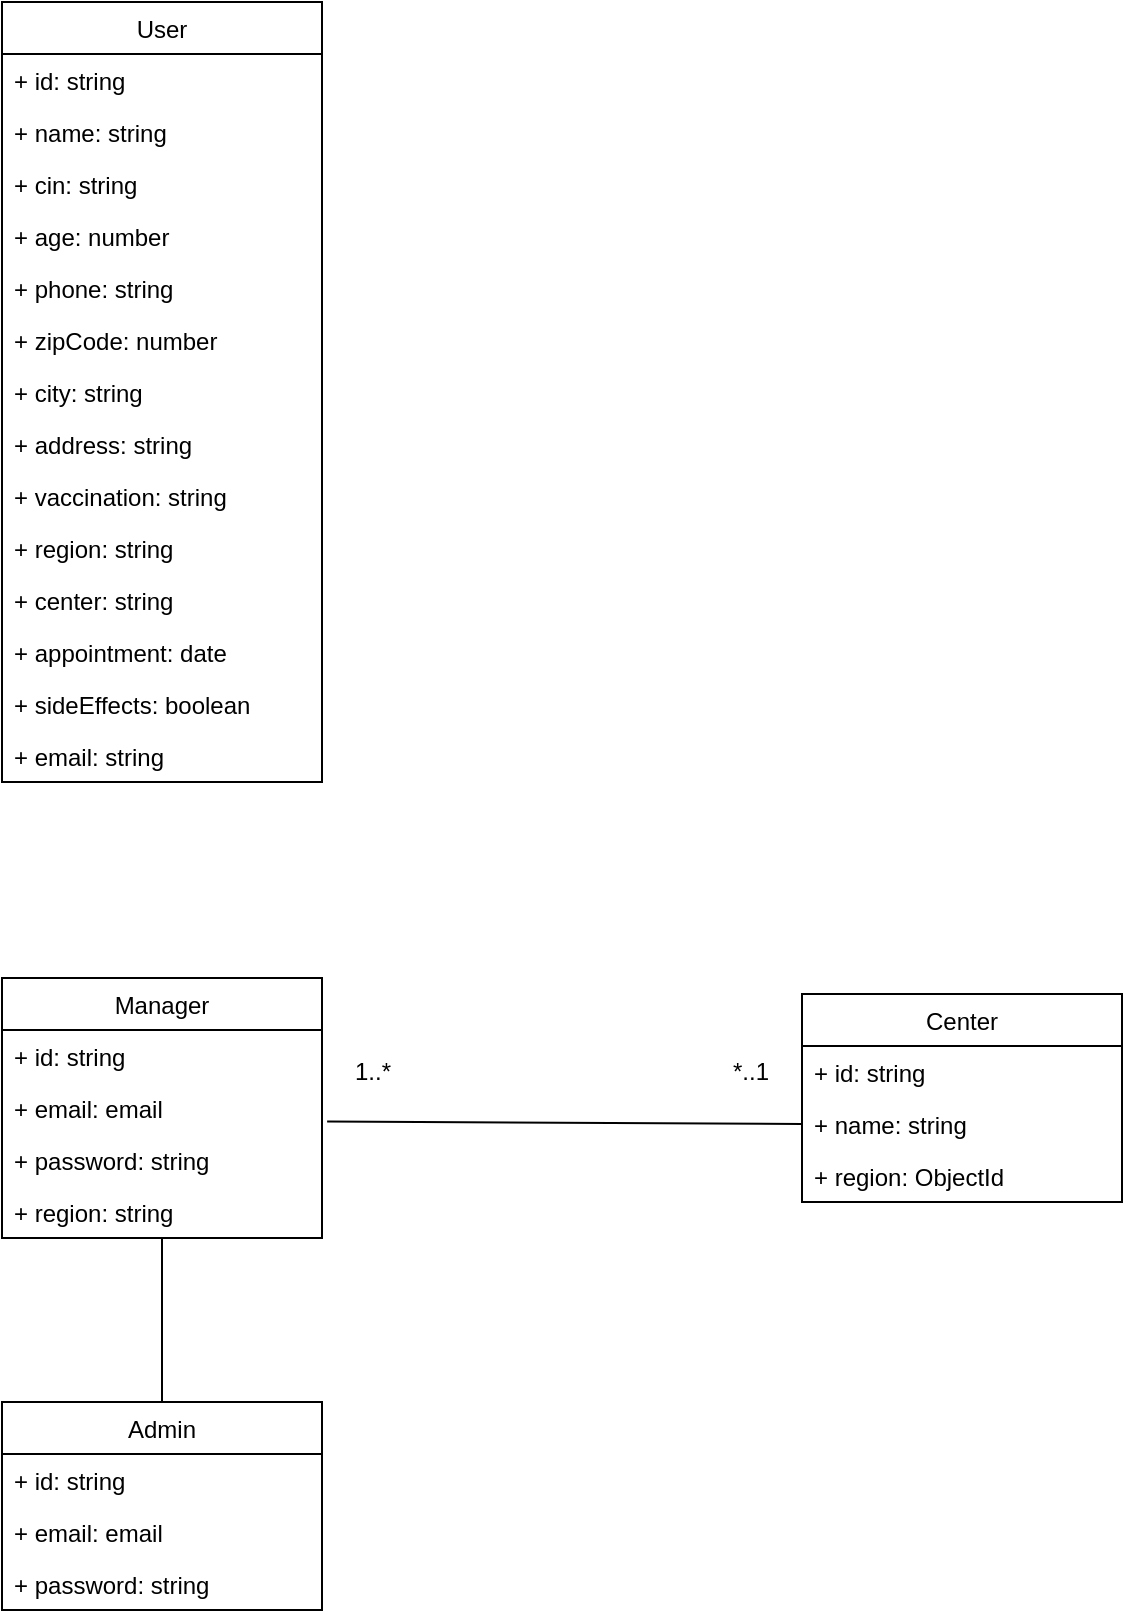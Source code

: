 <mxfile>
    <diagram name="Class" id="hltYwqrPzxvUZZbvoy9N">
        <mxGraphModel dx="1040" dy="581" grid="1" gridSize="10" guides="1" tooltips="1" connect="1" arrows="1" fold="1" page="1" pageScale="1" pageWidth="827" pageHeight="1169" background="#ffffff" math="0" shadow="0">
            <root>
                <mxCell id="Je4-ReYXjOenGjM9LSW_-0"/>
                <mxCell id="Je4-ReYXjOenGjM9LSW_-1" parent="Je4-ReYXjOenGjM9LSW_-0"/>
                <mxCell id="Je4-ReYXjOenGjM9LSW_-3" value="User" style="swimlane;fontStyle=0;childLayout=stackLayout;horizontal=1;startSize=26;fillColor=none;horizontalStack=0;resizeParent=1;resizeParentMax=0;resizeLast=0;collapsible=1;marginBottom=0;" parent="Je4-ReYXjOenGjM9LSW_-1" vertex="1">
                    <mxGeometry x="40" y="40" width="160" height="390" as="geometry"/>
                </mxCell>
                <mxCell id="Je4-ReYXjOenGjM9LSW_-4" value="+ id: string" style="text;strokeColor=none;fillColor=none;align=left;verticalAlign=top;spacingLeft=4;spacingRight=4;overflow=hidden;rotatable=0;points=[[0,0.5],[1,0.5]];portConstraint=eastwest;" parent="Je4-ReYXjOenGjM9LSW_-3" vertex="1">
                    <mxGeometry y="26" width="160" height="26" as="geometry"/>
                </mxCell>
                <mxCell id="Je4-ReYXjOenGjM9LSW_-5" value="+ name: string" style="text;strokeColor=none;fillColor=none;align=left;verticalAlign=top;spacingLeft=4;spacingRight=4;overflow=hidden;rotatable=0;points=[[0,0.5],[1,0.5]];portConstraint=eastwest;" parent="Je4-ReYXjOenGjM9LSW_-3" vertex="1">
                    <mxGeometry y="52" width="160" height="26" as="geometry"/>
                </mxCell>
                <mxCell id="Je4-ReYXjOenGjM9LSW_-6" value="+ cin: string" style="text;strokeColor=none;fillColor=none;align=left;verticalAlign=top;spacingLeft=4;spacingRight=4;overflow=hidden;rotatable=0;points=[[0,0.5],[1,0.5]];portConstraint=eastwest;" parent="Je4-ReYXjOenGjM9LSW_-3" vertex="1">
                    <mxGeometry y="78" width="160" height="26" as="geometry"/>
                </mxCell>
                <mxCell id="Je4-ReYXjOenGjM9LSW_-7" value="+ age: number" style="text;strokeColor=none;fillColor=none;align=left;verticalAlign=top;spacingLeft=4;spacingRight=4;overflow=hidden;rotatable=0;points=[[0,0.5],[1,0.5]];portConstraint=eastwest;" parent="Je4-ReYXjOenGjM9LSW_-3" vertex="1">
                    <mxGeometry y="104" width="160" height="26" as="geometry"/>
                </mxCell>
                <mxCell id="Je4-ReYXjOenGjM9LSW_-8" value="+ phone: string" style="text;strokeColor=none;fillColor=none;align=left;verticalAlign=top;spacingLeft=4;spacingRight=4;overflow=hidden;rotatable=0;points=[[0,0.5],[1,0.5]];portConstraint=eastwest;" parent="Je4-ReYXjOenGjM9LSW_-3" vertex="1">
                    <mxGeometry y="130" width="160" height="26" as="geometry"/>
                </mxCell>
                <mxCell id="Je4-ReYXjOenGjM9LSW_-9" value="+ zipCode: number" style="text;strokeColor=none;fillColor=none;align=left;verticalAlign=top;spacingLeft=4;spacingRight=4;overflow=hidden;rotatable=0;points=[[0,0.5],[1,0.5]];portConstraint=eastwest;" parent="Je4-ReYXjOenGjM9LSW_-3" vertex="1">
                    <mxGeometry y="156" width="160" height="26" as="geometry"/>
                </mxCell>
                <mxCell id="Je4-ReYXjOenGjM9LSW_-10" value="+ city: string" style="text;strokeColor=none;fillColor=none;align=left;verticalAlign=top;spacingLeft=4;spacingRight=4;overflow=hidden;rotatable=0;points=[[0,0.5],[1,0.5]];portConstraint=eastwest;" parent="Je4-ReYXjOenGjM9LSW_-3" vertex="1">
                    <mxGeometry y="182" width="160" height="26" as="geometry"/>
                </mxCell>
                <mxCell id="Je4-ReYXjOenGjM9LSW_-11" value="+ address: string" style="text;strokeColor=none;fillColor=none;align=left;verticalAlign=top;spacingLeft=4;spacingRight=4;overflow=hidden;rotatable=0;points=[[0,0.5],[1,0.5]];portConstraint=eastwest;" parent="Je4-ReYXjOenGjM9LSW_-3" vertex="1">
                    <mxGeometry y="208" width="160" height="26" as="geometry"/>
                </mxCell>
                <mxCell id="Je4-ReYXjOenGjM9LSW_-55" value="+ vaccination: string" style="text;strokeColor=none;fillColor=none;align=left;verticalAlign=top;spacingLeft=4;spacingRight=4;overflow=hidden;rotatable=0;points=[[0,0.5],[1,0.5]];portConstraint=eastwest;" parent="Je4-ReYXjOenGjM9LSW_-3" vertex="1">
                    <mxGeometry y="234" width="160" height="26" as="geometry"/>
                </mxCell>
                <mxCell id="Je4-ReYXjOenGjM9LSW_-56" value="+ region: string" style="text;strokeColor=none;fillColor=none;align=left;verticalAlign=top;spacingLeft=4;spacingRight=4;overflow=hidden;rotatable=0;points=[[0,0.5],[1,0.5]];portConstraint=eastwest;" parent="Je4-ReYXjOenGjM9LSW_-3" vertex="1">
                    <mxGeometry y="260" width="160" height="26" as="geometry"/>
                </mxCell>
                <mxCell id="Je4-ReYXjOenGjM9LSW_-57" value="+ center: string" style="text;strokeColor=none;fillColor=none;align=left;verticalAlign=top;spacingLeft=4;spacingRight=4;overflow=hidden;rotatable=0;points=[[0,0.5],[1,0.5]];portConstraint=eastwest;" parent="Je4-ReYXjOenGjM9LSW_-3" vertex="1">
                    <mxGeometry y="286" width="160" height="26" as="geometry"/>
                </mxCell>
                <mxCell id="Je4-ReYXjOenGjM9LSW_-58" value="+ appointment: date" style="text;strokeColor=none;fillColor=none;align=left;verticalAlign=top;spacingLeft=4;spacingRight=4;overflow=hidden;rotatable=0;points=[[0,0.5],[1,0.5]];portConstraint=eastwest;" parent="Je4-ReYXjOenGjM9LSW_-3" vertex="1">
                    <mxGeometry y="312" width="160" height="26" as="geometry"/>
                </mxCell>
                <mxCell id="Je4-ReYXjOenGjM9LSW_-59" value="+ sideEffects: boolean" style="text;strokeColor=none;fillColor=none;align=left;verticalAlign=top;spacingLeft=4;spacingRight=4;overflow=hidden;rotatable=0;points=[[0,0.5],[1,0.5]];portConstraint=eastwest;" parent="Je4-ReYXjOenGjM9LSW_-3" vertex="1">
                    <mxGeometry y="338" width="160" height="26" as="geometry"/>
                </mxCell>
                <mxCell id="Je4-ReYXjOenGjM9LSW_-60" value="+ email: string" style="text;strokeColor=none;fillColor=none;align=left;verticalAlign=top;spacingLeft=4;spacingRight=4;overflow=hidden;rotatable=0;points=[[0,0.5],[1,0.5]];portConstraint=eastwest;" parent="Je4-ReYXjOenGjM9LSW_-3" vertex="1">
                    <mxGeometry y="364" width="160" height="26" as="geometry"/>
                </mxCell>
                <mxCell id="Je4-ReYXjOenGjM9LSW_-34" value="Center" style="swimlane;fontStyle=0;childLayout=stackLayout;horizontal=1;startSize=26;fillColor=none;horizontalStack=0;resizeParent=1;resizeParentMax=0;resizeLast=0;collapsible=1;marginBottom=0;" parent="Je4-ReYXjOenGjM9LSW_-1" vertex="1">
                    <mxGeometry x="440" y="536" width="160" height="104" as="geometry"/>
                </mxCell>
                <mxCell id="Je4-ReYXjOenGjM9LSW_-35" value="+ id: string" style="text;strokeColor=none;fillColor=none;align=left;verticalAlign=top;spacingLeft=4;spacingRight=4;overflow=hidden;rotatable=0;points=[[0,0.5],[1,0.5]];portConstraint=eastwest;" parent="Je4-ReYXjOenGjM9LSW_-34" vertex="1">
                    <mxGeometry y="26" width="160" height="26" as="geometry"/>
                </mxCell>
                <mxCell id="Je4-ReYXjOenGjM9LSW_-36" value="+ name: string" style="text;strokeColor=none;fillColor=none;align=left;verticalAlign=top;spacingLeft=4;spacingRight=4;overflow=hidden;rotatable=0;points=[[0,0.5],[1,0.5]];portConstraint=eastwest;" parent="Je4-ReYXjOenGjM9LSW_-34" vertex="1">
                    <mxGeometry y="52" width="160" height="26" as="geometry"/>
                </mxCell>
                <mxCell id="Je4-ReYXjOenGjM9LSW_-37" value="+ region: ObjectId" style="text;strokeColor=none;fillColor=none;align=left;verticalAlign=top;spacingLeft=4;spacingRight=4;overflow=hidden;rotatable=0;points=[[0,0.5],[1,0.5]];portConstraint=eastwest;" parent="Je4-ReYXjOenGjM9LSW_-34" vertex="1">
                    <mxGeometry y="78" width="160" height="26" as="geometry"/>
                </mxCell>
                <mxCell id="Je4-ReYXjOenGjM9LSW_-39" style="edgeStyle=none;html=1;entryX=0;entryY=0.5;entryDx=0;entryDy=0;endArrow=none;endFill=0;exitX=1.016;exitY=-0.24;exitDx=0;exitDy=0;exitPerimeter=0;" parent="Je4-ReYXjOenGjM9LSW_-1" source="Je4-ReYXjOenGjM9LSW_-51" target="Je4-ReYXjOenGjM9LSW_-36" edge="1">
                    <mxGeometry relative="1" as="geometry">
                        <mxPoint x="598.56" y="161.536" as="targetPoint"/>
                        <Array as="points"/>
                    </mxGeometry>
                </mxCell>
                <mxCell id="Je4-ReYXjOenGjM9LSW_-40" value="*..1" style="text;html=1;align=center;verticalAlign=middle;resizable=0;points=[];autosize=1;strokeColor=none;fillColor=none;" parent="Je4-ReYXjOenGjM9LSW_-1" vertex="1">
                    <mxGeometry x="399" y="565" width="30" height="20" as="geometry"/>
                </mxCell>
                <mxCell id="Je4-ReYXjOenGjM9LSW_-41" value="1..*" style="text;html=1;align=center;verticalAlign=middle;resizable=0;points=[];autosize=1;strokeColor=none;fillColor=none;" parent="Je4-ReYXjOenGjM9LSW_-1" vertex="1">
                    <mxGeometry x="210" y="565" width="30" height="20" as="geometry"/>
                </mxCell>
                <mxCell id="Je4-ReYXjOenGjM9LSW_-46" value="Manager" style="swimlane;fontStyle=0;childLayout=stackLayout;horizontal=1;startSize=26;fillColor=none;horizontalStack=0;resizeParent=1;resizeParentMax=0;resizeLast=0;collapsible=1;marginBottom=0;" parent="Je4-ReYXjOenGjM9LSW_-1" vertex="1">
                    <mxGeometry x="40" y="528" width="160" height="130" as="geometry"/>
                </mxCell>
                <mxCell id="Je4-ReYXjOenGjM9LSW_-47" value="+ id: string" style="text;strokeColor=none;fillColor=none;align=left;verticalAlign=top;spacingLeft=4;spacingRight=4;overflow=hidden;rotatable=0;points=[[0,0.5],[1,0.5]];portConstraint=eastwest;" parent="Je4-ReYXjOenGjM9LSW_-46" vertex="1">
                    <mxGeometry y="26" width="160" height="26" as="geometry"/>
                </mxCell>
                <mxCell id="Je4-ReYXjOenGjM9LSW_-50" value="+ email: email" style="text;strokeColor=none;fillColor=none;align=left;verticalAlign=top;spacingLeft=4;spacingRight=4;overflow=hidden;rotatable=0;points=[[0,0.5],[1,0.5]];portConstraint=eastwest;" parent="Je4-ReYXjOenGjM9LSW_-46" vertex="1">
                    <mxGeometry y="52" width="160" height="26" as="geometry"/>
                </mxCell>
                <mxCell id="Je4-ReYXjOenGjM9LSW_-51" value="+ password: string" style="text;strokeColor=none;fillColor=none;align=left;verticalAlign=top;spacingLeft=4;spacingRight=4;overflow=hidden;rotatable=0;points=[[0,0.5],[1,0.5]];portConstraint=eastwest;" parent="Je4-ReYXjOenGjM9LSW_-46" vertex="1">
                    <mxGeometry y="78" width="160" height="26" as="geometry"/>
                </mxCell>
                <mxCell id="Je4-ReYXjOenGjM9LSW_-52" value="+ region: string" style="text;strokeColor=none;fillColor=none;align=left;verticalAlign=top;spacingLeft=4;spacingRight=4;overflow=hidden;rotatable=0;points=[[0,0.5],[1,0.5]];portConstraint=eastwest;" parent="Je4-ReYXjOenGjM9LSW_-46" vertex="1">
                    <mxGeometry y="104" width="160" height="26" as="geometry"/>
                </mxCell>
                <mxCell id="mbBpHzZWobPo72GrB3_Z-0" style="edgeStyle=none;html=1;entryX=0.5;entryY=0.981;entryDx=0;entryDy=0;entryPerimeter=0;endArrow=none;endFill=0;" parent="Je4-ReYXjOenGjM9LSW_-1" source="Je4-ReYXjOenGjM9LSW_-61" target="Je4-ReYXjOenGjM9LSW_-52" edge="1">
                    <mxGeometry relative="1" as="geometry"/>
                </mxCell>
                <mxCell id="Je4-ReYXjOenGjM9LSW_-61" value="Admin" style="swimlane;fontStyle=0;childLayout=stackLayout;horizontal=1;startSize=26;fillColor=none;horizontalStack=0;resizeParent=1;resizeParentMax=0;resizeLast=0;collapsible=1;marginBottom=0;" parent="Je4-ReYXjOenGjM9LSW_-1" vertex="1">
                    <mxGeometry x="40" y="740" width="160" height="104" as="geometry"/>
                </mxCell>
                <mxCell id="Je4-ReYXjOenGjM9LSW_-62" value="+ id: string" style="text;strokeColor=none;fillColor=none;align=left;verticalAlign=top;spacingLeft=4;spacingRight=4;overflow=hidden;rotatable=0;points=[[0,0.5],[1,0.5]];portConstraint=eastwest;" parent="Je4-ReYXjOenGjM9LSW_-61" vertex="1">
                    <mxGeometry y="26" width="160" height="26" as="geometry"/>
                </mxCell>
                <mxCell id="Je4-ReYXjOenGjM9LSW_-63" value="+ email: email" style="text;strokeColor=none;fillColor=none;align=left;verticalAlign=top;spacingLeft=4;spacingRight=4;overflow=hidden;rotatable=0;points=[[0,0.5],[1,0.5]];portConstraint=eastwest;" parent="Je4-ReYXjOenGjM9LSW_-61" vertex="1">
                    <mxGeometry y="52" width="160" height="26" as="geometry"/>
                </mxCell>
                <mxCell id="Je4-ReYXjOenGjM9LSW_-64" value="+ password: string" style="text;strokeColor=none;fillColor=none;align=left;verticalAlign=top;spacingLeft=4;spacingRight=4;overflow=hidden;rotatable=0;points=[[0,0.5],[1,0.5]];portConstraint=eastwest;" parent="Je4-ReYXjOenGjM9LSW_-61" vertex="1">
                    <mxGeometry y="78" width="160" height="26" as="geometry"/>
                </mxCell>
            </root>
        </mxGraphModel>
    </diagram>
    <diagram id="N9rBPqY2RjM6zucBbA17" name="Use Case">
        <mxGraphModel dx="1040" dy="581" grid="1" gridSize="10" guides="1" tooltips="1" connect="1" arrows="1" fold="1" page="1" pageScale="1" pageWidth="827" pageHeight="1169" background="#ffffff" math="0" shadow="0">
            <root>
                <mxCell id="Mt3Vj4nCImg9GtHoOcer-0"/>
                <mxCell id="Mt3Vj4nCImg9GtHoOcer-1" parent="Mt3Vj4nCImg9GtHoOcer-0"/>
                <mxCell id="mWFIH7FpVcuFvGHkrPF5-0" value="Vaccination Campaign" style="shape=umlFrame;whiteSpace=wrap;html=1;width=240;height=30;" parent="Mt3Vj4nCImg9GtHoOcer-1" vertex="1">
                    <mxGeometry x="80" y="40" width="680" height="1090" as="geometry"/>
                </mxCell>
                <mxCell id="Q4XYGkxrkAq5FaqU1J6R-4" style="edgeStyle=none;html=1;exitX=0.5;exitY=0.5;exitDx=0;exitDy=0;exitPerimeter=0;entryX=0;entryY=0.5;entryDx=0;entryDy=0;endArrow=none;endFill=0;" edge="1" parent="Mt3Vj4nCImg9GtHoOcer-1" source="mWFIH7FpVcuFvGHkrPF5-1" target="Q4XYGkxrkAq5FaqU1J6R-2">
                    <mxGeometry relative="1" as="geometry"/>
                </mxCell>
                <mxCell id="mWFIH7FpVcuFvGHkrPF5-1" value="User" style="shape=umlActor;verticalLabelPosition=bottom;verticalAlign=top;html=1;" parent="Mt3Vj4nCImg9GtHoOcer-1" vertex="1">
                    <mxGeometry x="20" y="180" width="30" height="60" as="geometry"/>
                </mxCell>
                <mxCell id="mWFIH7FpVcuFvGHkrPF5-7" style="edgeStyle=none;html=1;entryX=0.5;entryY=0.5;entryDx=0;entryDy=0;entryPerimeter=0;startArrow=none;startFill=0;endArrow=none;endFill=0;startSize=24;exitX=0;exitY=0.5;exitDx=0;exitDy=0;" parent="Mt3Vj4nCImg9GtHoOcer-1" source="mWFIH7FpVcuFvGHkrPF5-10" target="mWFIH7FpVcuFvGHkrPF5-1" edge="1">
                    <mxGeometry relative="1" as="geometry"/>
                </mxCell>
                <mxCell id="mWFIH7FpVcuFvGHkrPF5-10" value="Register" style="ellipse;whiteSpace=wrap;html=1;" parent="Mt3Vj4nCImg9GtHoOcer-1" vertex="1">
                    <mxGeometry x="370" y="120" width="140" height="70" as="geometry"/>
                </mxCell>
                <mxCell id="Q4XYGkxrkAq5FaqU1J6R-2" value="Report side effects" style="ellipse;whiteSpace=wrap;html=1;" vertex="1" parent="Mt3Vj4nCImg9GtHoOcer-1">
                    <mxGeometry x="370" y="240" width="140" height="70" as="geometry"/>
                </mxCell>
                <mxCell id="Q4XYGkxrkAq5FaqU1J6R-26" style="edgeStyle=none;html=1;exitX=0.5;exitY=0.5;exitDx=0;exitDy=0;exitPerimeter=0;entryX=1;entryY=0.5;entryDx=0;entryDy=0;endArrow=none;endFill=0;" edge="1" parent="Mt3Vj4nCImg9GtHoOcer-1" source="Q4XYGkxrkAq5FaqU1J6R-5" target="Q4XYGkxrkAq5FaqU1J6R-8">
                    <mxGeometry relative="1" as="geometry"/>
                </mxCell>
                <mxCell id="Q4XYGkxrkAq5FaqU1J6R-27" style="edgeStyle=none;html=1;exitX=0.5;exitY=0.5;exitDx=0;exitDy=0;exitPerimeter=0;entryX=1;entryY=0.5;entryDx=0;entryDy=0;endArrow=none;endFill=0;" edge="1" parent="Mt3Vj4nCImg9GtHoOcer-1" source="Q4XYGkxrkAq5FaqU1J6R-5" target="Q4XYGkxrkAq5FaqU1J6R-7">
                    <mxGeometry relative="1" as="geometry"/>
                </mxCell>
                <mxCell id="Q4XYGkxrkAq5FaqU1J6R-28" style="edgeStyle=none;html=1;exitX=0.5;exitY=0.5;exitDx=0;exitDy=0;exitPerimeter=0;entryX=1;entryY=0.5;entryDx=0;entryDy=0;endArrow=none;endFill=0;" edge="1" parent="Mt3Vj4nCImg9GtHoOcer-1" source="Q4XYGkxrkAq5FaqU1J6R-5" target="Q4XYGkxrkAq5FaqU1J6R-6">
                    <mxGeometry relative="1" as="geometry"/>
                </mxCell>
                <mxCell id="Q4XYGkxrkAq5FaqU1J6R-5" value="Manager" style="shape=umlActor;verticalLabelPosition=bottom;verticalAlign=top;html=1;" vertex="1" parent="Mt3Vj4nCImg9GtHoOcer-1">
                    <mxGeometry x="780" y="650" width="30" height="60" as="geometry"/>
                </mxCell>
                <mxCell id="Q4XYGkxrkAq5FaqU1J6R-6" value="Create centers" style="ellipse;whiteSpace=wrap;html=1;" vertex="1" parent="Mt3Vj4nCImg9GtHoOcer-1">
                    <mxGeometry x="510" y="850" width="140" height="70" as="geometry"/>
                </mxCell>
                <mxCell id="Q4XYGkxrkAq5FaqU1J6R-7" value="View region statistics" style="ellipse;whiteSpace=wrap;html=1;" vertex="1" parent="Mt3Vj4nCImg9GtHoOcer-1">
                    <mxGeometry x="580" y="700" width="140" height="70" as="geometry"/>
                </mxCell>
                <mxCell id="Q4XYGkxrkAq5FaqU1J6R-8" value="Check users status" style="ellipse;whiteSpace=wrap;html=1;" vertex="1" parent="Mt3Vj4nCImg9GtHoOcer-1">
                    <mxGeometry x="600" y="580" width="140" height="70" as="geometry"/>
                </mxCell>
                <mxCell id="Q4XYGkxrkAq5FaqU1J6R-21" style="edgeStyle=none;html=1;exitX=0.5;exitY=0.5;exitDx=0;exitDy=0;exitPerimeter=0;entryX=0;entryY=0.5;entryDx=0;entryDy=0;endArrow=none;endFill=0;" edge="1" parent="Mt3Vj4nCImg9GtHoOcer-1" source="Q4XYGkxrkAq5FaqU1J6R-9" target="Q4XYGkxrkAq5FaqU1J6R-11">
                    <mxGeometry relative="1" as="geometry"/>
                </mxCell>
                <mxCell id="Q4XYGkxrkAq5FaqU1J6R-22" style="edgeStyle=none;html=1;exitX=0.5;exitY=0.5;exitDx=0;exitDy=0;exitPerimeter=0;entryX=0;entryY=0.5;entryDx=0;entryDy=0;endArrow=none;endFill=0;" edge="1" parent="Mt3Vj4nCImg9GtHoOcer-1" source="Q4XYGkxrkAq5FaqU1J6R-9" target="Q4XYGkxrkAq5FaqU1J6R-10">
                    <mxGeometry relative="1" as="geometry"/>
                </mxCell>
                <mxCell id="Q4XYGkxrkAq5FaqU1J6R-9" value="Admin" style="shape=umlActor;verticalLabelPosition=bottom;verticalAlign=top;html=1;" vertex="1" parent="Mt3Vj4nCImg9GtHoOcer-1">
                    <mxGeometry x="20" y="660" width="30" height="60" as="geometry"/>
                </mxCell>
                <mxCell id="Q4XYGkxrkAq5FaqU1J6R-10" value="View all statistics" style="ellipse;whiteSpace=wrap;html=1;" vertex="1" parent="Mt3Vj4nCImg9GtHoOcer-1">
                    <mxGeometry x="200" y="840" width="140" height="70" as="geometry"/>
                </mxCell>
                <mxCell id="Q4XYGkxrkAq5FaqU1J6R-11" value="Create managers" style="ellipse;whiteSpace=wrap;html=1;" vertex="1" parent="Mt3Vj4nCImg9GtHoOcer-1">
                    <mxGeometry x="140" y="680" width="140" height="70" as="geometry"/>
                </mxCell>
                <mxCell id="Q4XYGkxrkAq5FaqU1J6R-12" value="Authentication" style="ellipse;whiteSpace=wrap;html=1;" vertex="1" parent="Mt3Vj4nCImg9GtHoOcer-1">
                    <mxGeometry x="370" y="540" width="140" height="70" as="geometry"/>
                </mxCell>
                <mxCell id="Q4XYGkxrkAq5FaqU1J6R-13" value="Verification" style="ellipse;whiteSpace=wrap;html=1;" vertex="1" parent="Mt3Vj4nCImg9GtHoOcer-1">
                    <mxGeometry x="160" y="380" width="140" height="70" as="geometry"/>
                </mxCell>
                <mxCell id="Q4XYGkxrkAq5FaqU1J6R-14" value="Error" style="ellipse;whiteSpace=wrap;html=1;" vertex="1" parent="Mt3Vj4nCImg9GtHoOcer-1">
                    <mxGeometry x="540" y="380" width="140" height="70" as="geometry"/>
                </mxCell>
                <mxCell id="Q4XYGkxrkAq5FaqU1J6R-15" value="&amp;lt;&amp;lt;extend&amp;gt;&amp;gt;" style="html=1;verticalAlign=bottom;labelBackgroundColor=none;endArrow=open;endFill=0;dashed=1;startSize=24;exitX=0.5;exitY=1;exitDx=0;exitDy=0;entryX=0.5;entryY=0;entryDx=0;entryDy=0;" edge="1" parent="Mt3Vj4nCImg9GtHoOcer-1" source="Q4XYGkxrkAq5FaqU1J6R-14" target="Q4XYGkxrkAq5FaqU1J6R-12">
                    <mxGeometry width="160" relative="1" as="geometry">
                        <mxPoint x="220" y="460" as="sourcePoint"/>
                        <mxPoint x="380" y="460" as="targetPoint"/>
                    </mxGeometry>
                </mxCell>
                <mxCell id="Q4XYGkxrkAq5FaqU1J6R-16" value="&amp;lt;&amp;lt;include&amp;gt;&amp;gt;" style="html=1;verticalAlign=bottom;labelBackgroundColor=none;endArrow=none;endFill=0;dashed=1;startSize=6;exitX=0.5;exitY=1;exitDx=0;exitDy=0;entryX=0.5;entryY=0;entryDx=0;entryDy=0;startArrow=open;startFill=0;" edge="1" parent="Mt3Vj4nCImg9GtHoOcer-1" source="Q4XYGkxrkAq5FaqU1J6R-13" target="Q4XYGkxrkAq5FaqU1J6R-12">
                    <mxGeometry width="160" relative="1" as="geometry">
                        <mxPoint x="220" y="460" as="sourcePoint"/>
                        <mxPoint x="380" y="460" as="targetPoint"/>
                    </mxGeometry>
                </mxCell>
                <mxCell id="Q4XYGkxrkAq5FaqU1J6R-19" value="&amp;lt;&amp;lt;include&amp;gt;&amp;gt;" style="html=1;verticalAlign=bottom;labelBackgroundColor=none;endArrow=none;endFill=0;dashed=1;startSize=6;exitX=0;exitY=0.5;exitDx=0;exitDy=0;entryX=0.5;entryY=0;entryDx=0;entryDy=0;startArrow=open;startFill=0;" edge="1" parent="Mt3Vj4nCImg9GtHoOcer-1" source="Q4XYGkxrkAq5FaqU1J6R-12" target="Q4XYGkxrkAq5FaqU1J6R-11">
                    <mxGeometry width="160" relative="1" as="geometry">
                        <mxPoint x="150" y="600" as="sourcePoint"/>
                        <mxPoint x="360" y="690" as="targetPoint"/>
                    </mxGeometry>
                </mxCell>
                <mxCell id="Q4XYGkxrkAq5FaqU1J6R-20" value="&amp;lt;&amp;lt;include&amp;gt;&amp;gt;" style="html=1;verticalAlign=bottom;labelBackgroundColor=none;endArrow=none;endFill=0;dashed=1;startSize=6;entryX=0.5;entryY=0;entryDx=0;entryDy=0;startArrow=open;startFill=0;" edge="1" parent="Mt3Vj4nCImg9GtHoOcer-1" target="Q4XYGkxrkAq5FaqU1J6R-10">
                    <mxGeometry width="160" relative="1" as="geometry">
                        <mxPoint x="370" y="580" as="sourcePoint"/>
                        <mxPoint x="270" y="785" as="targetPoint"/>
                    </mxGeometry>
                </mxCell>
                <mxCell id="Q4XYGkxrkAq5FaqU1J6R-23" value="&amp;lt;&amp;lt;include&amp;gt;&amp;gt;" style="html=1;verticalAlign=bottom;labelBackgroundColor=none;endArrow=none;endFill=0;dashed=1;startSize=6;entryX=0.5;entryY=0;entryDx=0;entryDy=0;startArrow=open;startFill=0;exitX=1;exitY=0.5;exitDx=0;exitDy=0;" edge="1" parent="Mt3Vj4nCImg9GtHoOcer-1" source="Q4XYGkxrkAq5FaqU1J6R-12" target="Q4XYGkxrkAq5FaqU1J6R-8">
                    <mxGeometry width="160" relative="1" as="geometry">
                        <mxPoint x="490" y="640" as="sourcePoint"/>
                        <mxPoint x="390" y="900" as="targetPoint"/>
                    </mxGeometry>
                </mxCell>
                <mxCell id="Q4XYGkxrkAq5FaqU1J6R-24" value="&amp;lt;&amp;lt;include&amp;gt;&amp;gt;" style="html=1;verticalAlign=bottom;labelBackgroundColor=none;endArrow=none;endFill=0;dashed=1;startSize=6;entryX=0.5;entryY=0;entryDx=0;entryDy=0;startArrow=open;startFill=0;exitX=1;exitY=0.5;exitDx=0;exitDy=0;" edge="1" parent="Mt3Vj4nCImg9GtHoOcer-1" source="Q4XYGkxrkAq5FaqU1J6R-12" target="Q4XYGkxrkAq5FaqU1J6R-7">
                    <mxGeometry width="160" relative="1" as="geometry">
                        <mxPoint x="414" y="680" as="sourcePoint"/>
                        <mxPoint x="514" y="785" as="targetPoint"/>
                    </mxGeometry>
                </mxCell>
                <mxCell id="Q4XYGkxrkAq5FaqU1J6R-25" value="&amp;lt;&amp;lt;include&amp;gt;&amp;gt;" style="html=1;verticalAlign=bottom;labelBackgroundColor=none;endArrow=none;endFill=0;dashed=1;startSize=6;entryX=0.5;entryY=0;entryDx=0;entryDy=0;startArrow=open;startFill=0;" edge="1" parent="Mt3Vj4nCImg9GtHoOcer-1" target="Q4XYGkxrkAq5FaqU1J6R-6">
                    <mxGeometry width="160" relative="1" as="geometry">
                        <mxPoint x="510" y="580" as="sourcePoint"/>
                        <mxPoint x="560" y="792.5" as="targetPoint"/>
                    </mxGeometry>
                </mxCell>
            </root>
        </mxGraphModel>
    </diagram>
    <diagram id="7Mymjm3pnBCrwrJU56AU" name="Deploiement">
        <mxGraphModel dx="990" dy="553" grid="1" gridSize="10" guides="1" tooltips="1" connect="1" arrows="1" fold="1" page="1" pageScale="1" pageWidth="827" pageHeight="1169" background="#ffffff" math="0" shadow="0">
            <root>
                <mxCell id="qZOO9Gd-SAxHM6C3LeqT-0"/>
                <mxCell id="qZOO9Gd-SAxHM6C3LeqT-1" parent="qZOO9Gd-SAxHM6C3LeqT-0"/>
                <mxCell id="OI812oYF-2XfqzLMmUWD-0" value="Database server" style="verticalAlign=top;align=left;spacingTop=8;spacingLeft=2;spacingRight=12;shape=cube;size=10;direction=south;fontStyle=4;html=1;" vertex="1" parent="qZOO9Gd-SAxHM6C3LeqT-1">
                    <mxGeometry x="80" y="60" width="220" height="230" as="geometry"/>
                </mxCell>
                <mxCell id="OI812oYF-2XfqzLMmUWD-12" style="edgeStyle=none;html=1;exitX=0;exitY=0;exitDx=0;exitDy=105;exitPerimeter=0;entryX=1;entryY=0.477;entryDx=0;entryDy=0;entryPerimeter=0;endArrow=none;endFill=0;" edge="1" parent="qZOO9Gd-SAxHM6C3LeqT-1" source="OI812oYF-2XfqzLMmUWD-1" target="OI812oYF-2XfqzLMmUWD-0">
                    <mxGeometry relative="1" as="geometry"/>
                </mxCell>
                <mxCell id="OI812oYF-2XfqzLMmUWD-1" value="Backend server" style="verticalAlign=top;align=left;spacingTop=8;spacingLeft=2;spacingRight=12;shape=cube;size=10;direction=south;fontStyle=4;html=1;" vertex="1" parent="qZOO9Gd-SAxHM6C3LeqT-1">
                    <mxGeometry x="80" y="360" width="220" height="230" as="geometry"/>
                </mxCell>
                <mxCell id="OI812oYF-2XfqzLMmUWD-10" style="edgeStyle=none;html=1;entryX=0.009;entryY=0.509;entryDx=0;entryDy=0;entryPerimeter=0;endArrow=none;endFill=0;" edge="1" parent="qZOO9Gd-SAxHM6C3LeqT-1" source="OI812oYF-2XfqzLMmUWD-2" target="OI812oYF-2XfqzLMmUWD-4">
                    <mxGeometry relative="1" as="geometry"/>
                </mxCell>
                <mxCell id="OI812oYF-2XfqzLMmUWD-2" value="Client" style="verticalAlign=top;align=left;spacingTop=8;spacingLeft=2;spacingRight=12;shape=cube;size=10;direction=south;fontStyle=4;html=1;" vertex="1" parent="qZOO9Gd-SAxHM6C3LeqT-1">
                    <mxGeometry x="540" y="50" width="220" height="230" as="geometry"/>
                </mxCell>
                <mxCell id="OI812oYF-2XfqzLMmUWD-3" value="MongoDB" style="shape=module;align=left;spacingLeft=20;align=center;verticalAlign=top;" vertex="1" parent="qZOO9Gd-SAxHM6C3LeqT-1">
                    <mxGeometry x="140" y="150" width="100" height="50" as="geometry"/>
                </mxCell>
                <mxCell id="OI812oYF-2XfqzLMmUWD-11" style="edgeStyle=none;html=1;endArrow=none;endFill=0;exitX=0;exitY=0;exitDx=120;exitDy=220;exitPerimeter=0;" edge="1" parent="qZOO9Gd-SAxHM6C3LeqT-1" source="OI812oYF-2XfqzLMmUWD-4">
                    <mxGeometry relative="1" as="geometry">
                        <mxPoint x="300" y="480" as="targetPoint"/>
                    </mxGeometry>
                </mxCell>
                <mxCell id="OI812oYF-2XfqzLMmUWD-4" value="Frontend server" style="verticalAlign=top;align=left;spacingTop=8;spacingLeft=2;spacingRight=12;shape=cube;size=10;direction=south;fontStyle=4;html=1;" vertex="1" parent="qZOO9Gd-SAxHM6C3LeqT-1">
                    <mxGeometry x="540" y="360" width="220" height="230" as="geometry"/>
                </mxCell>
                <mxCell id="OI812oYF-2XfqzLMmUWD-5" value="Browser" style="shape=module;align=left;spacingLeft=20;align=center;verticalAlign=top;" vertex="1" parent="qZOO9Gd-SAxHM6C3LeqT-1">
                    <mxGeometry x="600" y="140" width="100" height="50" as="geometry"/>
                </mxCell>
                <mxCell id="OI812oYF-2XfqzLMmUWD-6" value="App" style="shape=module;align=left;spacingLeft=20;align=center;verticalAlign=top;" vertex="1" parent="qZOO9Gd-SAxHM6C3LeqT-1">
                    <mxGeometry x="600" y="420" width="100" height="50" as="geometry"/>
                </mxCell>
                <mxCell id="OI812oYF-2XfqzLMmUWD-7" value="API" style="shape=module;align=left;spacingLeft=20;align=center;verticalAlign=top;" vertex="1" parent="qZOO9Gd-SAxHM6C3LeqT-1">
                    <mxGeometry x="135" y="420" width="100" height="50" as="geometry"/>
                </mxCell>
                <mxCell id="OI812oYF-2XfqzLMmUWD-8" value="Node.js" style="shape=note2;boundedLbl=1;whiteSpace=wrap;html=1;size=25;verticalAlign=top;align=center;" vertex="1" parent="qZOO9Gd-SAxHM6C3LeqT-1">
                    <mxGeometry x="145" y="480" width="90" height="70" as="geometry"/>
                </mxCell>
                <mxCell id="OI812oYF-2XfqzLMmUWD-9" value="React.js" style="shape=note2;boundedLbl=1;whiteSpace=wrap;html=1;size=25;verticalAlign=top;align=center;" vertex="1" parent="qZOO9Gd-SAxHM6C3LeqT-1">
                    <mxGeometry x="610" y="480" width="90" height="70" as="geometry"/>
                </mxCell>
            </root>
        </mxGraphModel>
    </diagram>
</mxfile>